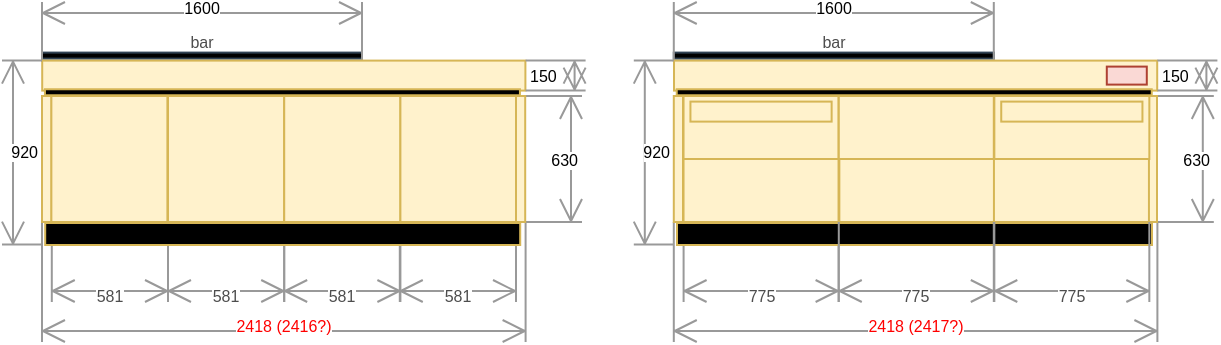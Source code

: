 <mxfile version="20.3.0" type="device"><diagram id="vtQquzI4iVmjjQQ1tL-T" name="Page-1"><mxGraphModel dx="2347" dy="1405" grid="1" gridSize="10" guides="1" tooltips="1" connect="1" arrows="1" fold="1" page="1" pageScale="1" pageWidth="1600" pageHeight="900" math="0" shadow="0"><root><mxCell id="0"/><mxCell id="1" parent="0"/><mxCell id="Cl79vQaTOL3jvo1aaZs--1" value="2418 (2416?)" style="shape=dimension;direction=east;whiteSpace=wrap;html=1;align=center;points=[];verticalAlign=bottom;spacingTop=-8;labelBackgroundColor=#ffffff;strokeColor=#999999;fontSize=8;fontColor=#ff0000;" vertex="1" parent="1"><mxGeometry x="120" y="274" width="241.8" height="60" as="geometry"/></mxCell><mxCell id="Cl79vQaTOL3jvo1aaZs--2" value="630" style="shape=dimension;direction=north;whiteSpace=wrap;html=1;align=right;points=[];verticalAlign=middle;labelBackgroundColor=#ffffff;strokeColor=#999999;fontSize=8;" vertex="1" parent="1"><mxGeometry x="360" y="211" width="30" height="63" as="geometry"/></mxCell><mxCell id="Cl79vQaTOL3jvo1aaZs--3" value="&lt;font color=&quot;#4d4d4d&quot; style=&quot;font-size: 8px;&quot;&gt;bar&lt;/font&gt;" style="rounded=0;whiteSpace=wrap;html=1;fillColor=#000000;strokeColor=#314354;verticalAlign=bottom;fontColor=#ffffff;fontSize=8;" vertex="1" parent="1"><mxGeometry x="120" y="189.3" width="160" height="3" as="geometry"/></mxCell><mxCell id="Cl79vQaTOL3jvo1aaZs--4" value="" style="rounded=0;whiteSpace=wrap;html=1;fillColor=#fff2cc;strokeColor=#d6b656;fontSize=8;" vertex="1" parent="1"><mxGeometry x="124.6" y="211" width="58.1" height="63" as="geometry"/></mxCell><mxCell id="Cl79vQaTOL3jvo1aaZs--5" value="" style="rounded=0;whiteSpace=wrap;html=1;fillColor=#fff2cc;strokeColor=#d6b656;fontSize=8;" vertex="1" parent="1"><mxGeometry x="120" y="211" width="4.6" height="63" as="geometry"/></mxCell><mxCell id="Cl79vQaTOL3jvo1aaZs--6" value="1600" style="shape=dimension;direction=west;whiteSpace=wrap;html=1;align=center;points=[];verticalAlign=top;spacingTop=-8;labelBackgroundColor=#ffffff;strokeColor=#999999;fontSize=8;" vertex="1" parent="1"><mxGeometry x="120" y="164" width="160" height="30" as="geometry"/></mxCell><mxCell id="Cl79vQaTOL3jvo1aaZs--7" value="581" style="shape=dimension;whiteSpace=wrap;html=1;align=center;points=[];verticalAlign=bottom;spacingBottom=-5;labelBackgroundColor=#ffffff;strokeColor=#999999;fontColor=#4D4D4D;fontSize=8;" vertex="1" parent="1"><mxGeometry x="124.9" y="274" width="58.1" height="40" as="geometry"/></mxCell><mxCell id="Cl79vQaTOL3jvo1aaZs--8" value="" style="rounded=0;whiteSpace=wrap;html=1;fillColor=#fff2cc;strokeColor=#d6b656;fontSize=8;" vertex="1" parent="1"><mxGeometry x="183" y="211" width="58.1" height="63" as="geometry"/></mxCell><mxCell id="Cl79vQaTOL3jvo1aaZs--9" value="" style="rounded=0;whiteSpace=wrap;html=1;fillColor=#fff2cc;strokeColor=#d6b656;fontSize=8;" vertex="1" parent="1"><mxGeometry x="241.1" y="211" width="58.1" height="63" as="geometry"/></mxCell><mxCell id="Cl79vQaTOL3jvo1aaZs--10" value="" style="rounded=0;whiteSpace=wrap;html=1;fillColor=#fff2cc;strokeColor=#d6b656;fontSize=8;" vertex="1" parent="1"><mxGeometry x="299.2" y="211" width="58.1" height="63" as="geometry"/></mxCell><mxCell id="Cl79vQaTOL3jvo1aaZs--11" value="" style="rounded=0;whiteSpace=wrap;html=1;fillColor=#fff2cc;strokeColor=#d6b656;fontSize=8;" vertex="1" parent="1"><mxGeometry x="357" y="211" width="4.6" height="63" as="geometry"/></mxCell><mxCell id="Cl79vQaTOL3jvo1aaZs--12" value="581" style="shape=dimension;whiteSpace=wrap;html=1;align=center;points=[];verticalAlign=bottom;spacingBottom=-5;labelBackgroundColor=#ffffff;strokeColor=#999999;fontColor=#4D4D4D;fontSize=8;" vertex="1" parent="1"><mxGeometry x="183" y="274" width="58.1" height="40" as="geometry"/></mxCell><mxCell id="Cl79vQaTOL3jvo1aaZs--13" value="581" style="shape=dimension;whiteSpace=wrap;html=1;align=center;points=[];verticalAlign=bottom;spacingBottom=-5;labelBackgroundColor=#ffffff;strokeColor=#999999;fontColor=#4D4D4D;fontSize=8;" vertex="1" parent="1"><mxGeometry x="241.1" y="274" width="58.1" height="40" as="geometry"/></mxCell><mxCell id="Cl79vQaTOL3jvo1aaZs--14" value="581" style="shape=dimension;whiteSpace=wrap;html=1;align=center;points=[];verticalAlign=bottom;spacingBottom=-5;labelBackgroundColor=#ffffff;strokeColor=#999999;fontColor=#4D4D4D;fontSize=8;" vertex="1" parent="1"><mxGeometry x="298.9" y="274" width="58.1" height="40" as="geometry"/></mxCell><mxCell id="Cl79vQaTOL3jvo1aaZs--15" value="" style="rounded=0;whiteSpace=wrap;html=1;fillColor=#fff2cc;strokeColor=#d6b656;fontSize=8;rotation=90;" vertex="1" parent="1"><mxGeometry x="233.4" y="80" width="15" height="241.6" as="geometry"/></mxCell><mxCell id="Cl79vQaTOL3jvo1aaZs--16" value="" style="rounded=0;whiteSpace=wrap;html=1;fillColor=#000000;strokeColor=#d6b656;fontSize=8;rotation=90;" vertex="1" parent="1"><mxGeometry x="238.72" y="90.38" width="3" height="237.5" as="geometry"/></mxCell><mxCell id="Cl79vQaTOL3jvo1aaZs--17" value="" style="rounded=0;whiteSpace=wrap;html=1;fillColor=#000000;strokeColor=#d6b656;fontSize=8;rotation=90;" vertex="1" parent="1"><mxGeometry x="234.85" y="161.25" width="11" height="237.5" as="geometry"/></mxCell><mxCell id="Cl79vQaTOL3jvo1aaZs--18" value="150" style="shape=dimension;direction=north;whiteSpace=wrap;html=1;align=left;points=[];verticalAlign=middle;labelBackgroundColor=#ffffff;strokeColor=#999999;fontSize=8;" vertex="1" parent="1"><mxGeometry x="361.8" y="193.3" width="30" height="15" as="geometry"/></mxCell><mxCell id="Cl79vQaTOL3jvo1aaZs--19" value="920" style="shape=dimension;direction=north;whiteSpace=wrap;html=1;align=right;points=[];verticalAlign=middle;labelBackgroundColor=#ffffff;strokeColor=#999999;fontSize=8;flipH=1;aspect=fixed;" vertex="1" parent="1"><mxGeometry x="100" y="193.3" width="20" height="92" as="geometry"/></mxCell><mxCell id="Cl79vQaTOL3jvo1aaZs--20" value="2418 (2417?)" style="shape=dimension;direction=east;whiteSpace=wrap;html=1;align=center;points=[];verticalAlign=bottom;spacingTop=-8;labelBackgroundColor=#ffffff;strokeColor=#999999;fontSize=8;fontColor=#ff0000;" vertex="1" parent="1"><mxGeometry x="435.9" y="274" width="241.8" height="60" as="geometry"/></mxCell><mxCell id="Cl79vQaTOL3jvo1aaZs--21" value="630" style="shape=dimension;direction=north;whiteSpace=wrap;html=1;align=right;points=[];verticalAlign=middle;labelBackgroundColor=#ffffff;strokeColor=#999999;fontSize=8;" vertex="1" parent="1"><mxGeometry x="675.9" y="211" width="30" height="63" as="geometry"/></mxCell><mxCell id="Cl79vQaTOL3jvo1aaZs--22" value="&lt;font color=&quot;#4d4d4d&quot; style=&quot;font-size: 8px;&quot;&gt;bar&lt;/font&gt;" style="rounded=0;whiteSpace=wrap;html=1;fillColor=#000000;strokeColor=#314354;verticalAlign=bottom;fontColor=#ffffff;fontSize=8;" vertex="1" parent="1"><mxGeometry x="435.9" y="189.3" width="160" height="3" as="geometry"/></mxCell><mxCell id="Cl79vQaTOL3jvo1aaZs--23" value="" style="rounded=0;whiteSpace=wrap;html=1;fillColor=#fff2cc;strokeColor=#d6b656;fontSize=8;" vertex="1" parent="1"><mxGeometry x="440.77" y="211" width="77.5" height="31.5" as="geometry"/></mxCell><mxCell id="Cl79vQaTOL3jvo1aaZs--24" value="" style="rounded=0;whiteSpace=wrap;html=1;fillColor=#fff2cc;strokeColor=#d6b656;fontSize=8;" vertex="1" parent="1"><mxGeometry x="435.9" y="211" width="4.6" height="63" as="geometry"/></mxCell><mxCell id="Cl79vQaTOL3jvo1aaZs--25" value="1600" style="shape=dimension;direction=west;whiteSpace=wrap;html=1;align=center;points=[];verticalAlign=top;spacingTop=-8;labelBackgroundColor=#ffffff;strokeColor=#999999;fontSize=8;" vertex="1" parent="1"><mxGeometry x="435.9" y="164" width="160" height="30" as="geometry"/></mxCell><mxCell id="Cl79vQaTOL3jvo1aaZs--26" value="775" style="shape=dimension;whiteSpace=wrap;html=1;align=center;points=[];verticalAlign=bottom;spacingBottom=-5;labelBackgroundColor=#ffffff;strokeColor=#999999;fontColor=#4D4D4D;fontSize=8;" vertex="1" parent="1"><mxGeometry x="440.8" y="274" width="77.5" height="40" as="geometry"/></mxCell><mxCell id="Cl79vQaTOL3jvo1aaZs--27" value="" style="rounded=0;whiteSpace=wrap;html=1;fillColor=#fff2cc;strokeColor=#d6b656;fontSize=8;" vertex="1" parent="1"><mxGeometry x="672.9" y="211" width="4.6" height="63" as="geometry"/></mxCell><mxCell id="Cl79vQaTOL3jvo1aaZs--28" value="" style="rounded=0;whiteSpace=wrap;html=1;fillColor=#fff2cc;strokeColor=#d6b656;fontSize=8;rotation=90;" vertex="1" parent="1"><mxGeometry x="549.3" y="80" width="15" height="241.6" as="geometry"/></mxCell><mxCell id="Cl79vQaTOL3jvo1aaZs--29" value="" style="rounded=0;whiteSpace=wrap;html=1;fillColor=#000000;strokeColor=#d6b656;fontSize=8;rotation=90;" vertex="1" parent="1"><mxGeometry x="554.62" y="90.38" width="3" height="237.5" as="geometry"/></mxCell><mxCell id="Cl79vQaTOL3jvo1aaZs--30" value="" style="rounded=0;whiteSpace=wrap;html=1;fillColor=#000000;strokeColor=#d6b656;fontSize=8;rotation=90;" vertex="1" parent="1"><mxGeometry x="550.75" y="161.25" width="11" height="237.5" as="geometry"/></mxCell><mxCell id="Cl79vQaTOL3jvo1aaZs--31" value="150" style="shape=dimension;direction=north;whiteSpace=wrap;html=1;align=left;points=[];verticalAlign=middle;labelBackgroundColor=#ffffff;strokeColor=#999999;fontSize=8;" vertex="1" parent="1"><mxGeometry x="677.7" y="193.3" width="30" height="15" as="geometry"/></mxCell><mxCell id="Cl79vQaTOL3jvo1aaZs--32" value="920" style="shape=dimension;direction=north;whiteSpace=wrap;html=1;align=right;points=[];verticalAlign=middle;labelBackgroundColor=#ffffff;strokeColor=#999999;fontSize=8;flipH=1;aspect=fixed;" vertex="1" parent="1"><mxGeometry x="415.9" y="193.3" width="20" height="92" as="geometry"/></mxCell><mxCell id="Cl79vQaTOL3jvo1aaZs--33" value="" style="rounded=0;whiteSpace=wrap;html=1;fillColor=#fff2cc;strokeColor=#d6b656;fontSize=8;" vertex="1" parent="1"><mxGeometry x="518.4" y="211" width="77.5" height="31.5" as="geometry"/></mxCell><mxCell id="Cl79vQaTOL3jvo1aaZs--34" value="" style="rounded=0;whiteSpace=wrap;html=1;fillColor=#fff2cc;strokeColor=#d6b656;fontSize=8;" vertex="1" parent="1"><mxGeometry x="440.77" y="242.5" width="77.5" height="31.5" as="geometry"/></mxCell><mxCell id="Cl79vQaTOL3jvo1aaZs--35" value="" style="rounded=0;whiteSpace=wrap;html=1;fillColor=#fff2cc;strokeColor=#d6b656;fontSize=8;" vertex="1" parent="1"><mxGeometry x="518.67" y="242.5" width="77.5" height="31.5" as="geometry"/></mxCell><mxCell id="Cl79vQaTOL3jvo1aaZs--36" value="" style="rounded=0;whiteSpace=wrap;html=1;fillColor=#fff2cc;strokeColor=#d6b656;fontSize=8;" vertex="1" parent="1"><mxGeometry x="595.97" y="242.5" width="77.5" height="31.5" as="geometry"/></mxCell><mxCell id="Cl79vQaTOL3jvo1aaZs--37" value="775" style="shape=dimension;whiteSpace=wrap;html=1;align=center;points=[];verticalAlign=bottom;spacingBottom=-5;labelBackgroundColor=#ffffff;strokeColor=#999999;fontColor=#4D4D4D;fontSize=8;" vertex="1" parent="1"><mxGeometry x="518.4" y="274" width="77.5" height="40" as="geometry"/></mxCell><mxCell id="Cl79vQaTOL3jvo1aaZs--38" value="775" style="shape=dimension;whiteSpace=wrap;html=1;align=center;points=[];verticalAlign=bottom;spacingBottom=-5;labelBackgroundColor=#ffffff;strokeColor=#999999;fontColor=#4D4D4D;fontSize=8;" vertex="1" parent="1"><mxGeometry x="596.17" y="274" width="77.5" height="40" as="geometry"/></mxCell><mxCell id="Cl79vQaTOL3jvo1aaZs--39" value="" style="rounded=0;whiteSpace=wrap;html=1;fillColor=#fff2cc;strokeColor=#d6b656;fontSize=8;rotation=90;" vertex="1" parent="1"><mxGeometry x="474.52" y="183.5" width="10" height="70.6" as="geometry"/></mxCell><mxCell id="Cl79vQaTOL3jvo1aaZs--40" value="" style="rounded=0;whiteSpace=wrap;html=1;fillColor=#fad9d5;strokeColor=#ae4132;fontSize=8;rotation=90;" vertex="1" parent="1"><mxGeometry x="657.9" y="190.8" width="9" height="20" as="geometry"/></mxCell><mxCell id="Cl79vQaTOL3jvo1aaZs--41" value="" style="rounded=0;whiteSpace=wrap;html=1;fillColor=#fff2cc;strokeColor=#d6b656;fontSize=8;" vertex="1" parent="1"><mxGeometry x="596.17" y="211" width="77.5" height="31.5" as="geometry"/></mxCell><mxCell id="Cl79vQaTOL3jvo1aaZs--42" value="" style="rounded=0;whiteSpace=wrap;html=1;fillColor=#fff2cc;strokeColor=#d6b656;fontSize=8;rotation=90;" vertex="1" parent="1"><mxGeometry x="629.92" y="183.5" width="10" height="70.6" as="geometry"/></mxCell></root></mxGraphModel></diagram></mxfile>